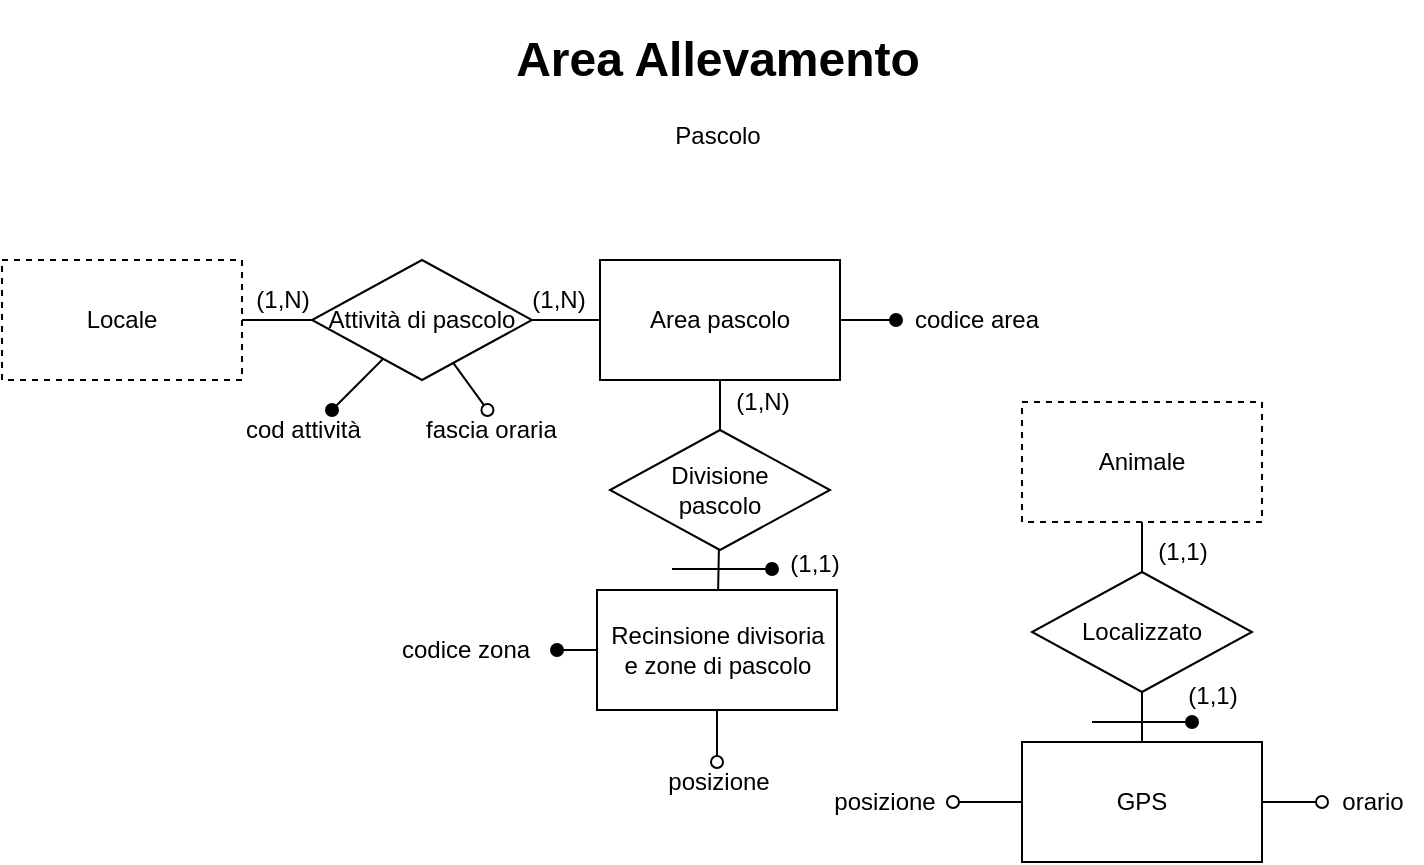 <mxfile version="11.1.4" type="device"><diagram id="Il_R5a3G0aw11aWdIjAI" name="Page-1"><mxGraphModel dx="1026" dy="636" grid="1" gridSize="10" guides="1" tooltips="1" connect="1" arrows="1" fold="1" page="1" pageScale="1" pageWidth="1169" pageHeight="827" math="0" shadow="0"><root><mxCell id="0"/><mxCell id="1" parent="0"/><mxCell id="IQopEtTRo2Y-h0DR0Wlw-1" value="&lt;h1&gt;Area Allevamento&lt;/h1&gt;&lt;div&gt;Pascolo&lt;/div&gt;" style="text;html=1;strokeColor=none;fillColor=none;spacing=5;spacingTop=-20;whiteSpace=wrap;overflow=hidden;rounded=0;align=center;" parent="1" vertex="1"><mxGeometry x="472.5" y="10" width="220" height="120" as="geometry"/></mxCell><mxCell id="IQopEtTRo2Y-h0DR0Wlw-4" value="" style="rounded=1;orthogonalLoop=1;jettySize=auto;html=1;endArrow=none;endFill=0;" parent="1" source="IQopEtTRo2Y-h0DR0Wlw-5" target="IQopEtTRo2Y-h0DR0Wlw-3" edge="1"><mxGeometry relative="1" as="geometry"/></mxCell><mxCell id="IQopEtTRo2Y-h0DR0Wlw-2" value="Animale" style="rounded=0;whiteSpace=wrap;html=1;align=center;dashed=1;" parent="1" vertex="1"><mxGeometry x="735" y="201" width="120" height="60" as="geometry"/></mxCell><mxCell id="IQopEtTRo2Y-h0DR0Wlw-10" style="edgeStyle=none;rounded=1;orthogonalLoop=1;jettySize=auto;html=1;endArrow=oval;endFill=0;" parent="1" source="IQopEtTRo2Y-h0DR0Wlw-3" target="IQopEtTRo2Y-h0DR0Wlw-9" edge="1"><mxGeometry relative="1" as="geometry"/></mxCell><mxCell id="u1wKJtiw4ULoAqUeRbwn-8" style="edgeStyle=none;rounded=0;orthogonalLoop=1;jettySize=auto;html=1;endArrow=oval;endFill=0;" parent="1" source="IQopEtTRo2Y-h0DR0Wlw-3" target="u1wKJtiw4ULoAqUeRbwn-9" edge="1"><mxGeometry relative="1" as="geometry"><mxPoint x="890" y="420" as="targetPoint"/></mxGeometry></mxCell><mxCell id="IQopEtTRo2Y-h0DR0Wlw-3" value="GPS&lt;br&gt;" style="rounded=0;whiteSpace=wrap;html=1;align=center;" parent="1" vertex="1"><mxGeometry x="735" y="371" width="120" height="60" as="geometry"/></mxCell><mxCell id="IQopEtTRo2Y-h0DR0Wlw-5" value="Localizzato" style="rhombus;whiteSpace=wrap;html=1;align=center;" parent="1" vertex="1"><mxGeometry x="740" y="286" width="110" height="60" as="geometry"/></mxCell><mxCell id="IQopEtTRo2Y-h0DR0Wlw-6" value="" style="rounded=1;orthogonalLoop=1;jettySize=auto;html=1;endArrow=none;endFill=0;" parent="1" source="IQopEtTRo2Y-h0DR0Wlw-2" target="IQopEtTRo2Y-h0DR0Wlw-5" edge="1"><mxGeometry relative="1" as="geometry"><mxPoint x="795" y="261" as="sourcePoint"/><mxPoint x="795" y="341" as="targetPoint"/></mxGeometry></mxCell><mxCell id="IQopEtTRo2Y-h0DR0Wlw-9" value="orario&lt;br&gt;" style="text;html=1;resizable=0;points=[];autosize=1;align=center;verticalAlign=top;spacingTop=-4;" parent="1" vertex="1"><mxGeometry x="885" y="391" width="50" height="20" as="geometry"/></mxCell><mxCell id="IQopEtTRo2Y-h0DR0Wlw-11" value="" style="endArrow=oval;html=1;endFill=1;" parent="1" edge="1"><mxGeometry width="50" height="50" relative="1" as="geometry"><mxPoint x="770" y="361" as="sourcePoint"/><mxPoint x="820" y="361" as="targetPoint"/></mxGeometry></mxCell><mxCell id="IQopEtTRo2Y-h0DR0Wlw-36" style="edgeStyle=none;rounded=1;orthogonalLoop=1;jettySize=auto;html=1;endArrow=none;endFill=0;" parent="1" source="IQopEtTRo2Y-h0DR0Wlw-37" target="IQopEtTRo2Y-h0DR0Wlw-23" edge="1"><mxGeometry relative="1" as="geometry"/></mxCell><mxCell id="IQopEtTRo2Y-h0DR0Wlw-12" value="Locale" style="rounded=0;whiteSpace=wrap;html=1;align=center;dashed=1;" parent="1" vertex="1"><mxGeometry x="225" y="130" width="120" height="60" as="geometry"/></mxCell><mxCell id="IQopEtTRo2Y-h0DR0Wlw-33" style="edgeStyle=none;rounded=1;orthogonalLoop=1;jettySize=auto;html=1;endArrow=none;endFill=0;" parent="1" source="IQopEtTRo2Y-h0DR0Wlw-34" target="IQopEtTRo2Y-h0DR0Wlw-24" edge="1"><mxGeometry relative="1" as="geometry"/></mxCell><mxCell id="IQopEtTRo2Y-h0DR0Wlw-40" style="edgeStyle=none;rounded=1;orthogonalLoop=1;jettySize=auto;html=1;endArrow=oval;endFill=1;" parent="1" source="IQopEtTRo2Y-h0DR0Wlw-23" target="IQopEtTRo2Y-h0DR0Wlw-41" edge="1"><mxGeometry relative="1" as="geometry"><mxPoint x="740" y="160" as="targetPoint"/></mxGeometry></mxCell><mxCell id="IQopEtTRo2Y-h0DR0Wlw-23" value="Area pascolo" style="rounded=0;whiteSpace=wrap;html=1;align=center;" parent="1" vertex="1"><mxGeometry x="524" y="130" width="120" height="60" as="geometry"/></mxCell><mxCell id="u1wKJtiw4ULoAqUeRbwn-4" style="edgeStyle=none;rounded=0;orthogonalLoop=1;jettySize=auto;html=1;endArrow=oval;endFill=1;" parent="1" source="IQopEtTRo2Y-h0DR0Wlw-24" target="u1wKJtiw4ULoAqUeRbwn-5" edge="1"><mxGeometry relative="1" as="geometry"><mxPoint x="500" y="325" as="targetPoint"/></mxGeometry></mxCell><mxCell id="u1wKJtiw4ULoAqUeRbwn-10" style="edgeStyle=none;rounded=0;orthogonalLoop=1;jettySize=auto;html=1;endArrow=oval;endFill=0;" parent="1" source="IQopEtTRo2Y-h0DR0Wlw-24" target="u1wKJtiw4ULoAqUeRbwn-11" edge="1"><mxGeometry relative="1" as="geometry"><mxPoint x="582.5" y="370" as="targetPoint"/></mxGeometry></mxCell><mxCell id="IQopEtTRo2Y-h0DR0Wlw-24" value="Recinsione divisoria&lt;br&gt;e zone di pascolo" style="rounded=0;whiteSpace=wrap;html=1;align=center;" parent="1" vertex="1"><mxGeometry x="522.5" y="295" width="120" height="60" as="geometry"/></mxCell><mxCell id="IQopEtTRo2Y-h0DR0Wlw-34" value="Divisione&lt;br&gt;pascolo&lt;br&gt;" style="rhombus;whiteSpace=wrap;html=1;align=center;" parent="1" vertex="1"><mxGeometry x="529" y="215" width="110" height="60" as="geometry"/></mxCell><mxCell id="IQopEtTRo2Y-h0DR0Wlw-35" style="edgeStyle=none;rounded=1;orthogonalLoop=1;jettySize=auto;html=1;endArrow=none;endFill=0;" parent="1" source="IQopEtTRo2Y-h0DR0Wlw-23" target="IQopEtTRo2Y-h0DR0Wlw-34" edge="1"><mxGeometry relative="1" as="geometry"><mxPoint x="653.955" y="190" as="sourcePoint"/><mxPoint x="645.045" y="295" as="targetPoint"/></mxGeometry></mxCell><mxCell id="p68MgJ_4C7iJyyLXDBnz-2" value="" style="rounded=1;orthogonalLoop=1;jettySize=auto;html=1;endArrow=oval;endFill=1;strokeColor=none;" edge="1" parent="1" source="IQopEtTRo2Y-h0DR0Wlw-37"><mxGeometry relative="1" as="geometry"><mxPoint x="390" y="230" as="targetPoint"/></mxGeometry></mxCell><mxCell id="p68MgJ_4C7iJyyLXDBnz-4" style="edgeStyle=none;rounded=1;orthogonalLoop=1;jettySize=auto;html=1;endArrow=oval;endFill=1;" edge="1" parent="1" source="IQopEtTRo2Y-h0DR0Wlw-37" target="p68MgJ_4C7iJyyLXDBnz-6"><mxGeometry relative="1" as="geometry"><mxPoint x="390" y="210" as="targetPoint"/></mxGeometry></mxCell><mxCell id="p68MgJ_4C7iJyyLXDBnz-5" style="edgeStyle=none;rounded=1;orthogonalLoop=1;jettySize=auto;html=1;endArrow=oval;endFill=0;" edge="1" parent="1" source="IQopEtTRo2Y-h0DR0Wlw-37" target="p68MgJ_4C7iJyyLXDBnz-3"><mxGeometry relative="1" as="geometry"><mxPoint x="480" y="210" as="targetPoint"/></mxGeometry></mxCell><mxCell id="IQopEtTRo2Y-h0DR0Wlw-37" value="Attività di pascolo" style="rhombus;whiteSpace=wrap;html=1;align=center;" parent="1" vertex="1"><mxGeometry x="380" y="130" width="110" height="60" as="geometry"/></mxCell><mxCell id="IQopEtTRo2Y-h0DR0Wlw-38" style="edgeStyle=none;rounded=1;orthogonalLoop=1;jettySize=auto;html=1;endArrow=none;endFill=0;" parent="1" source="IQopEtTRo2Y-h0DR0Wlw-12" target="IQopEtTRo2Y-h0DR0Wlw-37" edge="1"><mxGeometry relative="1" as="geometry"><mxPoint x="285" y="151" as="sourcePoint"/><mxPoint x="302.5" y="151" as="targetPoint"/></mxGeometry></mxCell><mxCell id="IQopEtTRo2Y-h0DR0Wlw-41" value="codice area" style="text;html=1;resizable=0;points=[];autosize=1;align=center;verticalAlign=top;spacingTop=-4;" parent="1" vertex="1"><mxGeometry x="672" y="150" width="80" height="20" as="geometry"/></mxCell><mxCell id="IQopEtTRo2Y-h0DR0Wlw-42" value="(1,1)&lt;br&gt;" style="text;html=1;resizable=0;points=[];autosize=1;align=center;verticalAlign=top;spacingTop=-4;" parent="1" vertex="1"><mxGeometry x="795" y="266" width="40" height="20" as="geometry"/></mxCell><mxCell id="IQopEtTRo2Y-h0DR0Wlw-43" value="(1,1)" style="text;html=1;resizable=0;points=[];autosize=1;align=center;verticalAlign=top;spacingTop=-4;" parent="1" vertex="1"><mxGeometry x="810" y="337.5" width="40" height="20" as="geometry"/></mxCell><mxCell id="IQopEtTRo2Y-h0DR0Wlw-49" value="(1,N)&lt;br&gt;" style="text;html=1;resizable=0;points=[];autosize=1;align=center;verticalAlign=top;spacingTop=-4;" parent="1" vertex="1"><mxGeometry x="584.5" y="191" width="40" height="20" as="geometry"/></mxCell><mxCell id="IQopEtTRo2Y-h0DR0Wlw-50" value="(1,1)&lt;br&gt;" style="text;html=1;resizable=0;points=[];autosize=1;align=center;verticalAlign=top;spacingTop=-4;" parent="1" vertex="1"><mxGeometry x="610.5" y="271.5" width="40" height="20" as="geometry"/></mxCell><mxCell id="IQopEtTRo2Y-h0DR0Wlw-51" value="(1,N)" style="text;html=1;resizable=0;points=[];autosize=1;align=center;verticalAlign=top;spacingTop=-4;" parent="1" vertex="1"><mxGeometry x="482.5" y="140" width="40" height="20" as="geometry"/></mxCell><mxCell id="IQopEtTRo2Y-h0DR0Wlw-52" value="(1,N)" style="text;html=1;resizable=0;points=[];autosize=1;align=center;verticalAlign=top;spacingTop=-4;" parent="1" vertex="1"><mxGeometry x="345" y="140" width="40" height="20" as="geometry"/></mxCell><mxCell id="u1wKJtiw4ULoAqUeRbwn-1" value="" style="endArrow=oval;html=1;endFill=1;" parent="1" edge="1"><mxGeometry width="50" height="50" relative="1" as="geometry"><mxPoint x="560" y="284.5" as="sourcePoint"/><mxPoint x="610" y="284.5" as="targetPoint"/></mxGeometry></mxCell><mxCell id="u1wKJtiw4ULoAqUeRbwn-5" value="codice zona" style="text;html=1;resizable=0;points=[];autosize=1;align=left;verticalAlign=top;spacingTop=-4;" parent="1" vertex="1"><mxGeometry x="422.5" y="315" width="80" height="20" as="geometry"/></mxCell><mxCell id="u1wKJtiw4ULoAqUeRbwn-9" value="posizione" style="text;html=1;resizable=0;points=[];autosize=1;align=center;verticalAlign=top;spacingTop=-4;" parent="1" vertex="1"><mxGeometry x="630.5" y="391" width="70" height="20" as="geometry"/></mxCell><mxCell id="u1wKJtiw4ULoAqUeRbwn-11" value="posizione" style="text;html=1;resizable=0;points=[];autosize=1;align=center;verticalAlign=top;spacingTop=-4;" parent="1" vertex="1"><mxGeometry x="547.5" y="381" width="70" height="20" as="geometry"/></mxCell><mxCell id="p68MgJ_4C7iJyyLXDBnz-3" value="fascia oraria&lt;br&gt;" style="text;html=1;resizable=0;points=[];autosize=1;align=left;verticalAlign=top;spacingTop=-4;" vertex="1" parent="1"><mxGeometry x="435" y="205" width="80" height="20" as="geometry"/></mxCell><mxCell id="p68MgJ_4C7iJyyLXDBnz-6" value="cod attività" style="text;html=1;resizable=0;points=[];autosize=1;align=left;verticalAlign=top;spacingTop=-4;" vertex="1" parent="1"><mxGeometry x="345" y="205" width="70" height="20" as="geometry"/></mxCell></root></mxGraphModel></diagram></mxfile>